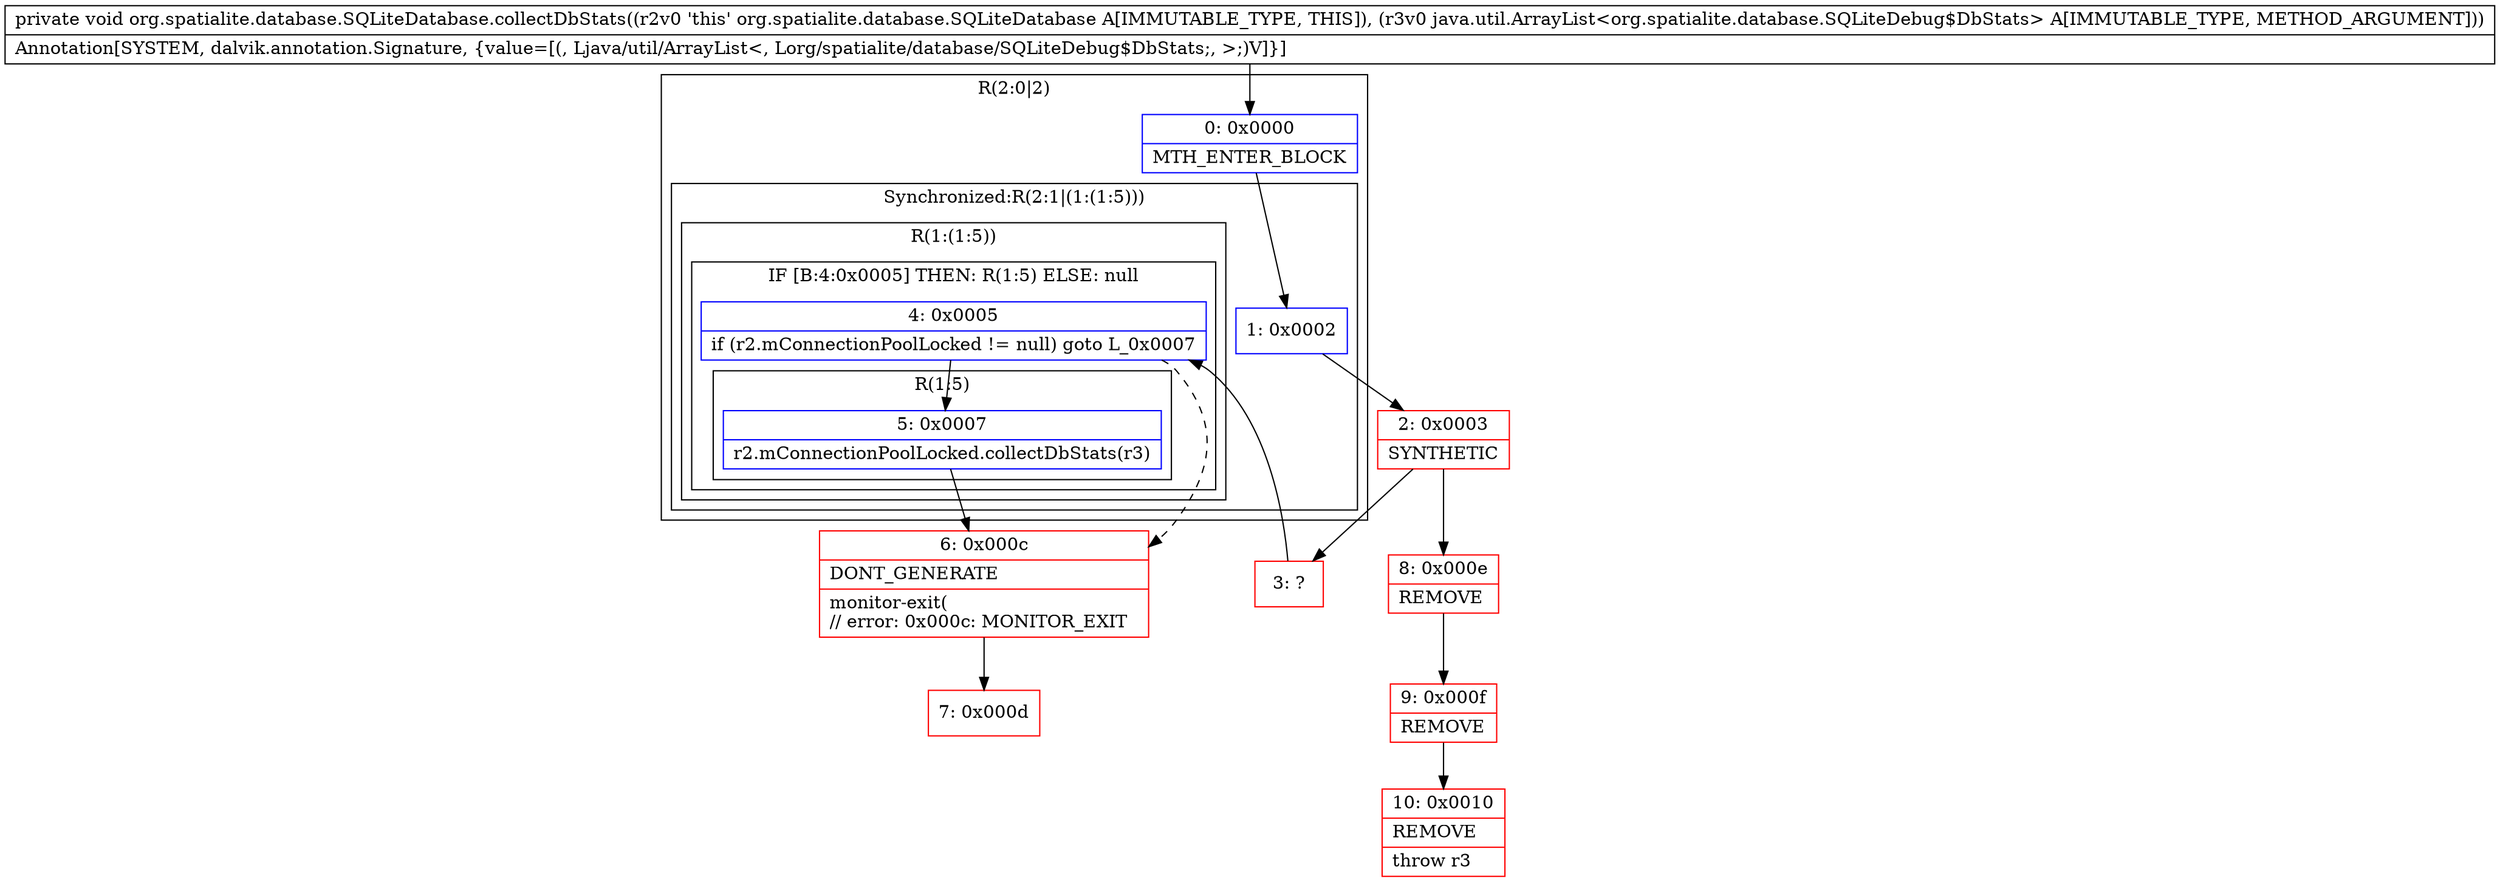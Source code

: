 digraph "CFG fororg.spatialite.database.SQLiteDatabase.collectDbStats(Ljava\/util\/ArrayList;)V" {
subgraph cluster_Region_1123684402 {
label = "R(2:0|2)";
node [shape=record,color=blue];
Node_0 [shape=record,label="{0\:\ 0x0000|MTH_ENTER_BLOCK\l}"];
subgraph cluster_SynchronizedRegion_1344172388 {
label = "Synchronized:R(2:1|(1:(1:5)))";
node [shape=record,color=blue];
Node_1 [shape=record,label="{1\:\ 0x0002}"];
subgraph cluster_Region_2134407484 {
label = "R(1:(1:5))";
node [shape=record,color=blue];
subgraph cluster_IfRegion_1655664637 {
label = "IF [B:4:0x0005] THEN: R(1:5) ELSE: null";
node [shape=record,color=blue];
Node_4 [shape=record,label="{4\:\ 0x0005|if (r2.mConnectionPoolLocked != null) goto L_0x0007\l}"];
subgraph cluster_Region_1883674650 {
label = "R(1:5)";
node [shape=record,color=blue];
Node_5 [shape=record,label="{5\:\ 0x0007|r2.mConnectionPoolLocked.collectDbStats(r3)\l}"];
}
}
}
}
}
Node_2 [shape=record,color=red,label="{2\:\ 0x0003|SYNTHETIC\l}"];
Node_3 [shape=record,color=red,label="{3\:\ ?}"];
Node_6 [shape=record,color=red,label="{6\:\ 0x000c|DONT_GENERATE\l|monitor\-exit(\l\/\/ error: 0x000c: MONITOR_EXIT  \l}"];
Node_7 [shape=record,color=red,label="{7\:\ 0x000d}"];
Node_8 [shape=record,color=red,label="{8\:\ 0x000e|REMOVE\l}"];
Node_9 [shape=record,color=red,label="{9\:\ 0x000f|REMOVE\l}"];
Node_10 [shape=record,color=red,label="{10\:\ 0x0010|REMOVE\l|throw r3\l}"];
MethodNode[shape=record,label="{private void org.spatialite.database.SQLiteDatabase.collectDbStats((r2v0 'this' org.spatialite.database.SQLiteDatabase A[IMMUTABLE_TYPE, THIS]), (r3v0 java.util.ArrayList\<org.spatialite.database.SQLiteDebug$DbStats\> A[IMMUTABLE_TYPE, METHOD_ARGUMENT]))  | Annotation[SYSTEM, dalvik.annotation.Signature, \{value=[(, Ljava\/util\/ArrayList\<, Lorg\/spatialite\/database\/SQLiteDebug$DbStats;, \>;)V]\}]\l}"];
MethodNode -> Node_0;
Node_0 -> Node_1;
Node_1 -> Node_2;
Node_4 -> Node_5;
Node_4 -> Node_6[style=dashed];
Node_5 -> Node_6;
Node_2 -> Node_3;
Node_2 -> Node_8;
Node_3 -> Node_4;
Node_6 -> Node_7;
Node_8 -> Node_9;
Node_9 -> Node_10;
}

